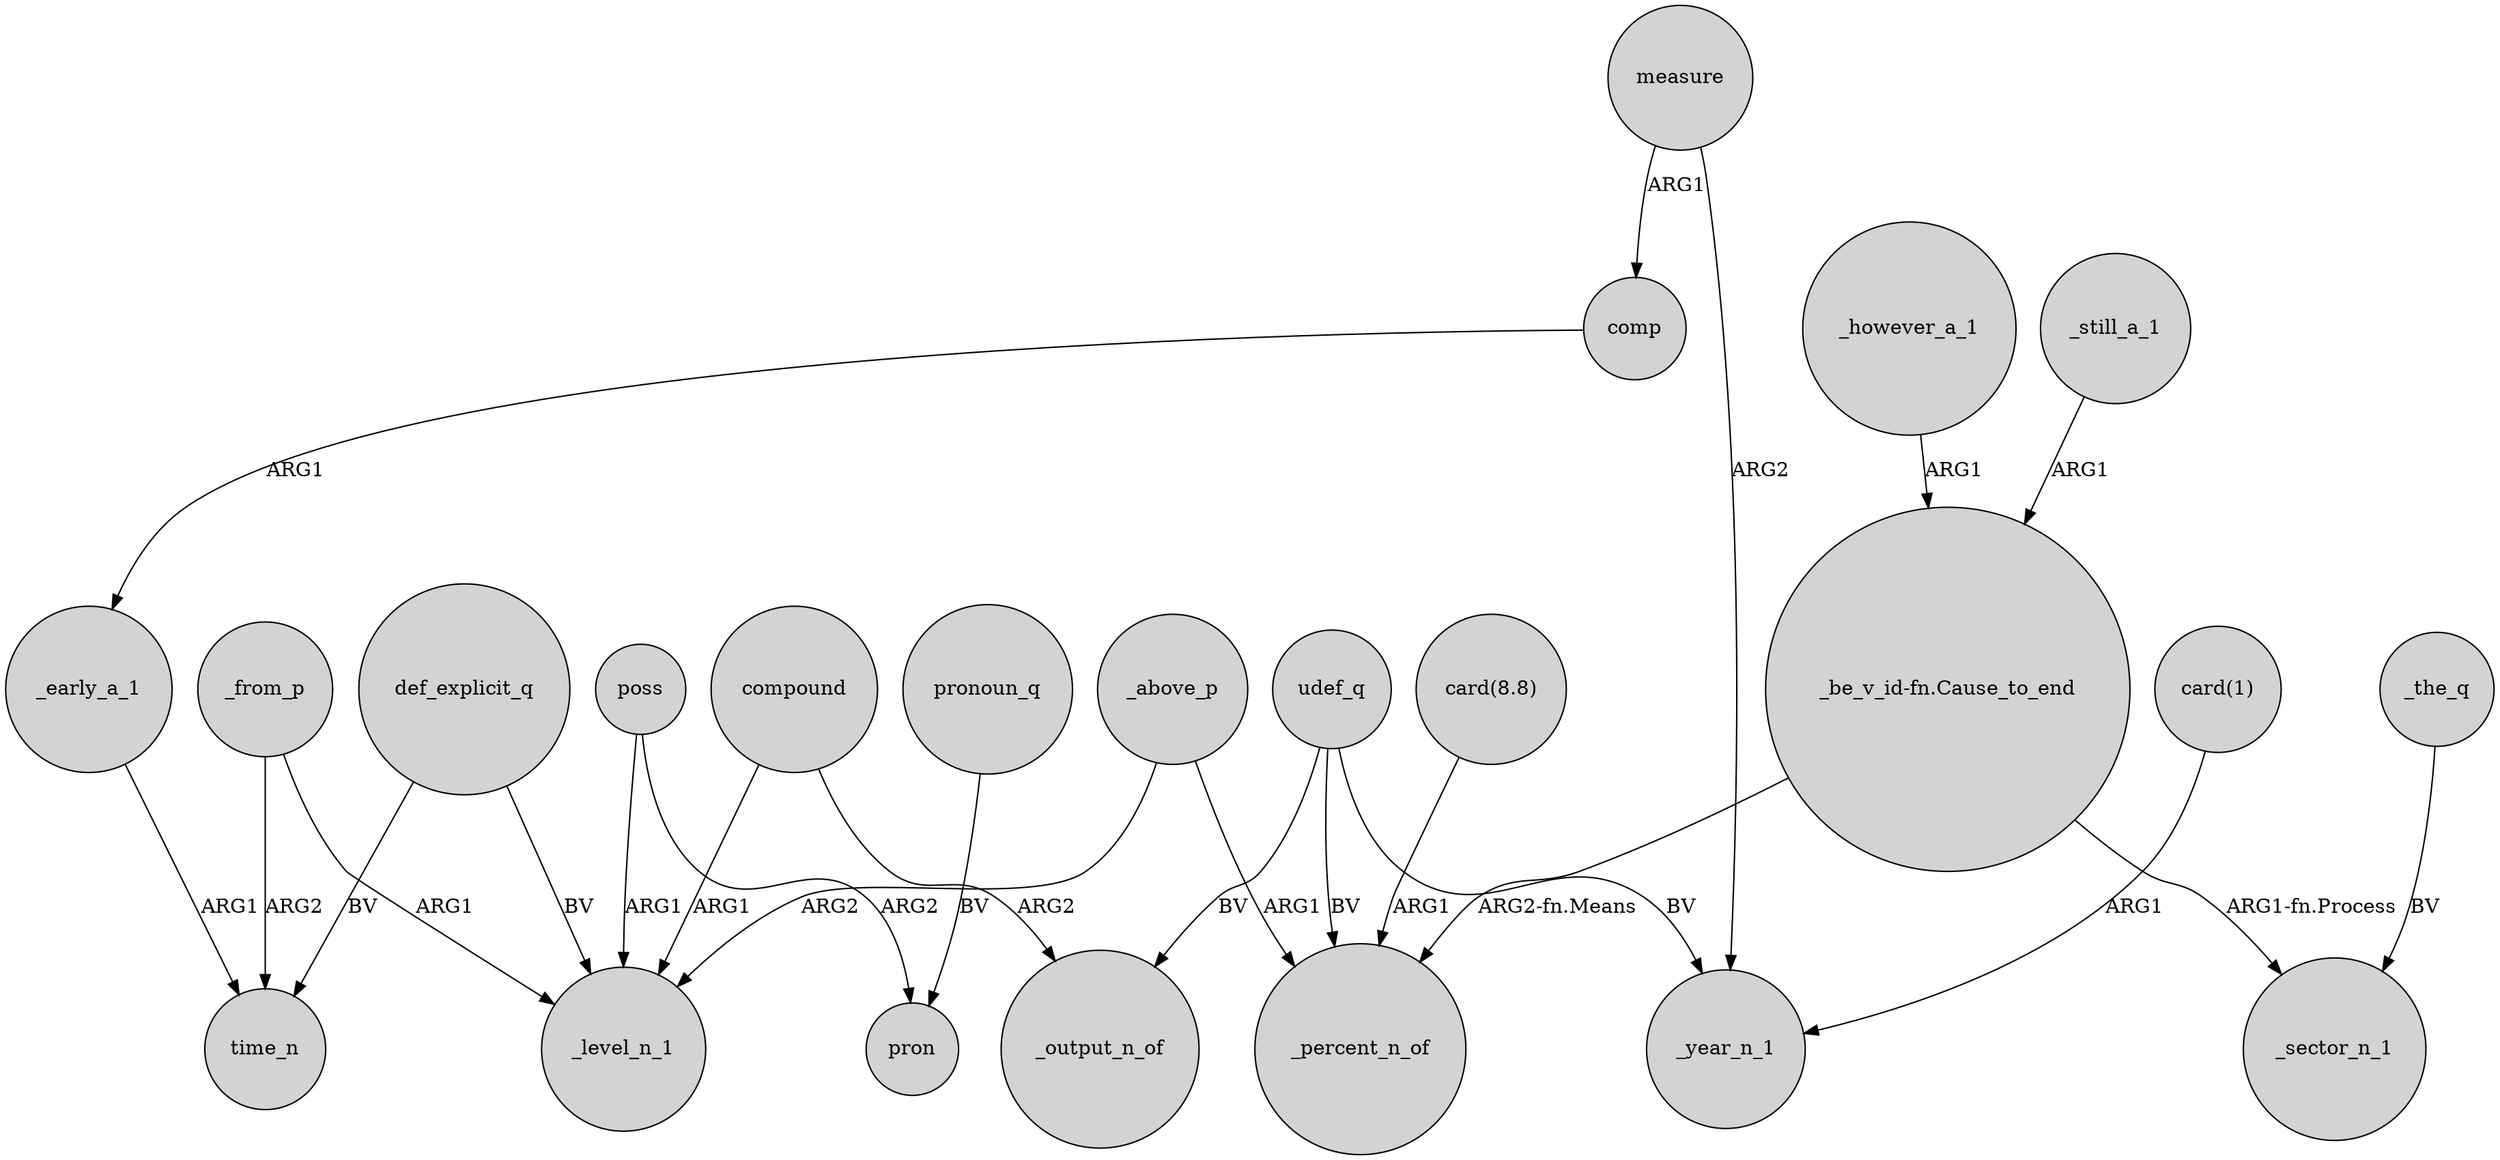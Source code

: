 digraph {
	node [shape=circle style=filled]
	_early_a_1 -> time_n [label=ARG1]
	compound -> _level_n_1 [label=ARG1]
	_the_q -> _sector_n_1 [label=BV]
	"card(1)" -> _year_n_1 [label=ARG1]
	"card(8.8)" -> _percent_n_of [label=ARG1]
	comp -> _early_a_1 [label=ARG1]
	_from_p -> time_n [label=ARG2]
	"_be_v_id-fn.Cause_to_end" -> _percent_n_of [label="ARG2-fn.Means"]
	_still_a_1 -> "_be_v_id-fn.Cause_to_end" [label=ARG1]
	udef_q -> _output_n_of [label=BV]
	pronoun_q -> pron [label=BV]
	measure -> _year_n_1 [label=ARG2]
	poss -> pron [label=ARG2]
	_however_a_1 -> "_be_v_id-fn.Cause_to_end" [label=ARG1]
	udef_q -> _percent_n_of [label=BV]
	"_be_v_id-fn.Cause_to_end" -> _sector_n_1 [label="ARG1-fn.Process"]
	compound -> _output_n_of [label=ARG2]
	_above_p -> _percent_n_of [label=ARG1]
	_above_p -> _level_n_1 [label=ARG2]
	def_explicit_q -> _level_n_1 [label=BV]
	measure -> comp [label=ARG1]
	def_explicit_q -> time_n [label=BV]
	udef_q -> _year_n_1 [label=BV]
	_from_p -> _level_n_1 [label=ARG1]
	poss -> _level_n_1 [label=ARG1]
}
